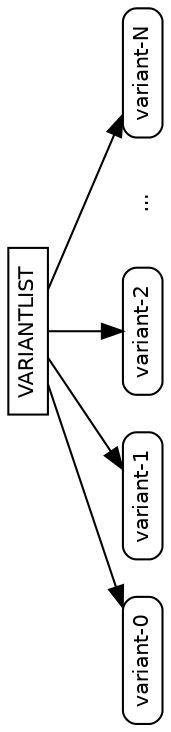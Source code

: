 /* AST node diagram generator script collection for M2C, M2J and M2Sharp.
 *
 * Copyright (c) 2016 The Modula-2 Software Foundation
 *
 * Author & Maintainer: Benjamin Kowarsch <org.m2sf>
 *
 * @synopsis
 *
 * The M2C, M2J and M2Sharp compilers are multi-dialect Modula-2 translators
 * and compilers respectively targeting C99, Java/JVM and C#/CLR, sharing a
 * common abstract syntax tree (AST) specification.
 *
 * The AST node diagram generator script collection consists of Graphviz DOT
 * descriptions for all AST node types of the common AST specification.
 *
 * The Graphviz dot utility is required to generate the diagrams. 
 * It may be obtained from http://www.graphviz.org/download.php.
 *
 * @repository
 *
 * https://github.com/m2sf/m2-ast-node-diagrams
 *
 * @file
 *
 * variantlist.dot
 *
 * VARIANTLIST node diagram.
 *
 * Usage: $ dot variantlist.dot -Tps > variantlist.ps
 *
 * @license
 *
 * This is free software: you can redistribute and/or modify it under the
 * terms of the GNU Lesser General Public License (LGPL) either version 2.1
 * or at your choice version 3 as published by the Free Software Foundation.
 * However, you may not alter the copyright, author and license information.
 *
 * It is distributed in the hope that it will be useful,  but WITHOUT
 * ANY WARRANTY; without even the implied warranty of MERCHANTABILITY or
 * FITNESS FOR A PARTICULAR PURPOSE.  Read the license for more details.
 *
 * You should have received a copy of the GNU Lesser General Public License.
 * If not, see <https://www.gnu.org/copyleft/lesser.html>.
 *
 * NB: Components in the domain part of email addresses are in reverse order.
 */

/*** VARIANTLIST Node ***/

digraph VARIANTLIST {
  graph [orientation=landscape,fontname=helvetica];
  node [fontname=helvetica,fontsize=10,shape=box,height=0.25];
  
  node [style=solid];
  edge [arrowhead=normal];
  
  VARIANTLIST -> { id0 id1 id2 };
  edge [style=invis]; node [width=0]; nodesep=0;
  VARIANTLIST -> ellipsis0;
  edge [style=solid]; node [width=0.75]; nodesep=0.25;
  VARIANTLIST -> idN;
  id0 [label="variant-0",style=rounded];
  id1 [label="variant-1",style=rounded];
  id2 [label="variant-2",style=rounded];
  ellipsis0 [label="..."];
  ellipsis0 [shape=none];
  idN [label="variant-N",style=rounded];
}

/* END OF FILE */